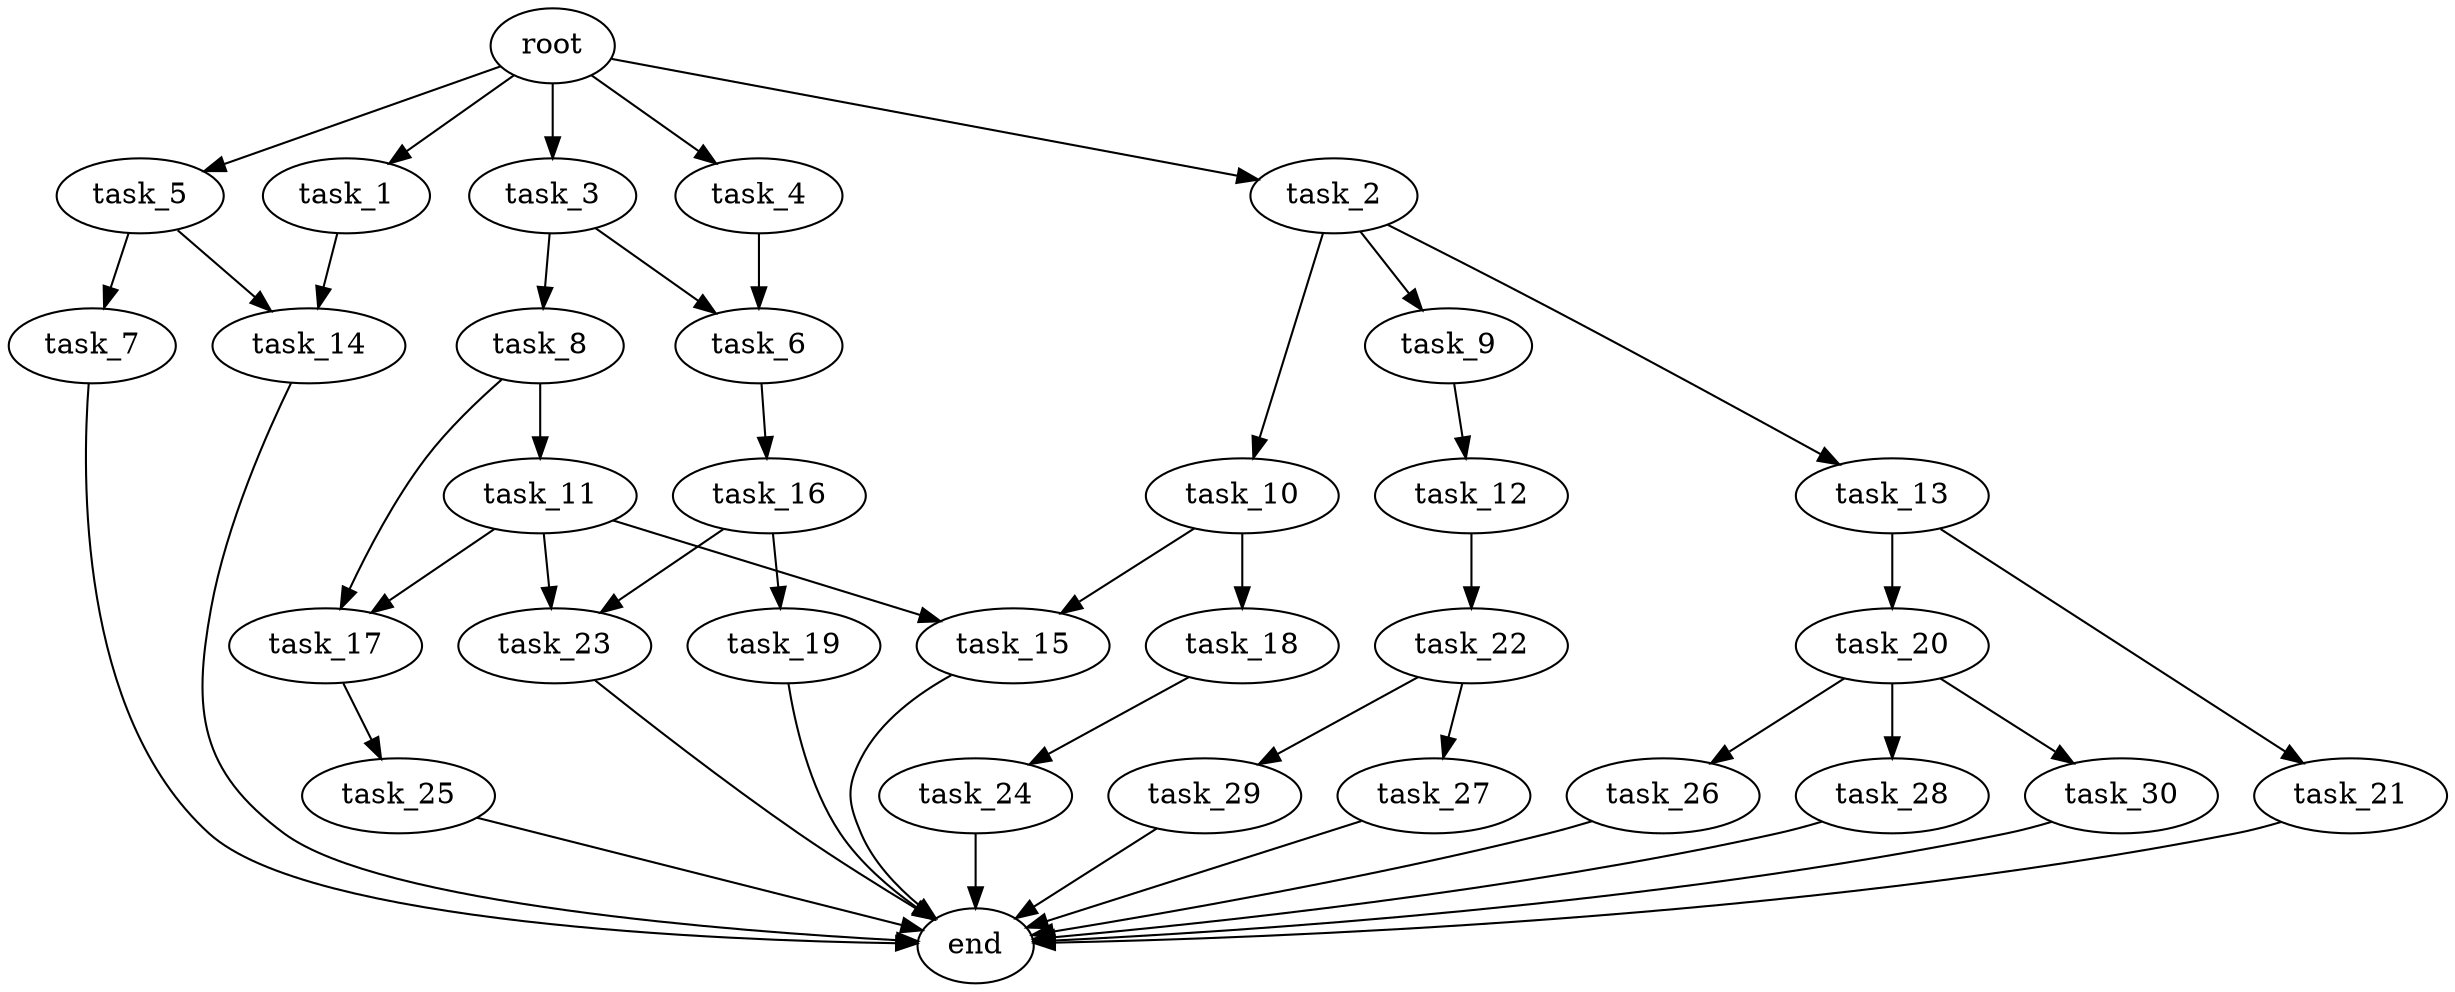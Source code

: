 digraph G {
  root [size="0.000000e+00"];
  task_1 [size="1.621734e+10"];
  task_2 [size="8.138564e+10"];
  task_3 [size="8.086914e+10"];
  task_4 [size="1.923766e+10"];
  task_5 [size="5.821497e+10"];
  task_6 [size="6.291528e+10"];
  task_7 [size="6.686914e+10"];
  task_8 [size="2.036193e+10"];
  task_9 [size="8.100278e+10"];
  task_10 [size="8.933017e+10"];
  task_11 [size="3.596250e+10"];
  task_12 [size="4.080866e+10"];
  task_13 [size="5.466262e+10"];
  task_14 [size="7.205792e+09"];
  task_15 [size="1.853858e+10"];
  task_16 [size="7.300041e+10"];
  task_17 [size="9.109974e+10"];
  task_18 [size="6.422682e+10"];
  task_19 [size="4.962259e+10"];
  task_20 [size="8.324197e+10"];
  task_21 [size="5.704130e+10"];
  task_22 [size="4.737855e+10"];
  task_23 [size="3.521708e+10"];
  task_24 [size="6.185170e+10"];
  task_25 [size="5.587414e+10"];
  task_26 [size="1.379597e+10"];
  task_27 [size="6.724796e+09"];
  task_28 [size="4.275690e+10"];
  task_29 [size="3.761806e+10"];
  task_30 [size="7.096053e+09"];
  end [size="0.000000e+00"];

  root -> task_1 [size="1.000000e-12"];
  root -> task_2 [size="1.000000e-12"];
  root -> task_3 [size="1.000000e-12"];
  root -> task_4 [size="1.000000e-12"];
  root -> task_5 [size="1.000000e-12"];
  task_1 -> task_14 [size="3.602896e+07"];
  task_2 -> task_9 [size="8.100278e+08"];
  task_2 -> task_10 [size="8.933017e+08"];
  task_2 -> task_13 [size="5.466262e+08"];
  task_3 -> task_6 [size="3.145764e+08"];
  task_3 -> task_8 [size="2.036193e+08"];
  task_4 -> task_6 [size="3.145764e+08"];
  task_5 -> task_7 [size="6.686914e+08"];
  task_5 -> task_14 [size="3.602896e+07"];
  task_6 -> task_16 [size="7.300041e+08"];
  task_7 -> end [size="1.000000e-12"];
  task_8 -> task_11 [size="3.596250e+08"];
  task_8 -> task_17 [size="4.554987e+08"];
  task_9 -> task_12 [size="4.080866e+08"];
  task_10 -> task_15 [size="9.269291e+07"];
  task_10 -> task_18 [size="6.422682e+08"];
  task_11 -> task_15 [size="9.269291e+07"];
  task_11 -> task_17 [size="4.554987e+08"];
  task_11 -> task_23 [size="1.760854e+08"];
  task_12 -> task_22 [size="4.737855e+08"];
  task_13 -> task_20 [size="8.324197e+08"];
  task_13 -> task_21 [size="5.704130e+08"];
  task_14 -> end [size="1.000000e-12"];
  task_15 -> end [size="1.000000e-12"];
  task_16 -> task_19 [size="4.962259e+08"];
  task_16 -> task_23 [size="1.760854e+08"];
  task_17 -> task_25 [size="5.587414e+08"];
  task_18 -> task_24 [size="6.185170e+08"];
  task_19 -> end [size="1.000000e-12"];
  task_20 -> task_26 [size="1.379597e+08"];
  task_20 -> task_28 [size="4.275690e+08"];
  task_20 -> task_30 [size="7.096053e+07"];
  task_21 -> end [size="1.000000e-12"];
  task_22 -> task_27 [size="6.724796e+07"];
  task_22 -> task_29 [size="3.761806e+08"];
  task_23 -> end [size="1.000000e-12"];
  task_24 -> end [size="1.000000e-12"];
  task_25 -> end [size="1.000000e-12"];
  task_26 -> end [size="1.000000e-12"];
  task_27 -> end [size="1.000000e-12"];
  task_28 -> end [size="1.000000e-12"];
  task_29 -> end [size="1.000000e-12"];
  task_30 -> end [size="1.000000e-12"];
}
